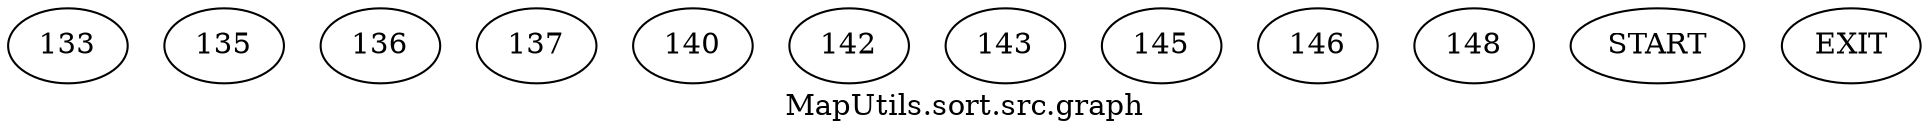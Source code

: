 /* --------------------------------------------------- */
/* Generated by Dr. Garbage Control Flow Graph Factory */
/* http://www.drgarbage.com                            */
/* Version: 4.5.0.201508311741                         */
/* Retrieved on: 2020-01-07 09:18:57.954               */
/* --------------------------------------------------- */
digraph "MapUtils.sort.src.graph" {
 graph [label="MapUtils.sort.src.graph"];
 2 [label="133" ]
 3 [label="135" ]
 4 [label="136" ]
 5 [label="137" ]
 6 [label="140" ]
 7 [label="142" ]
 8 [label="143" ]
 9 [label="145" ]
 10 [label="146" ]
 11 [label="148" ]
 12 [label="START" ]
 13 [label="EXIT" ]
 12  2
 2  3
 5  3
 3  4
 4  5
 3  6
 6  7
 7  8
 8  9
 10  9
 9  10
 9  11
 11  13
}
